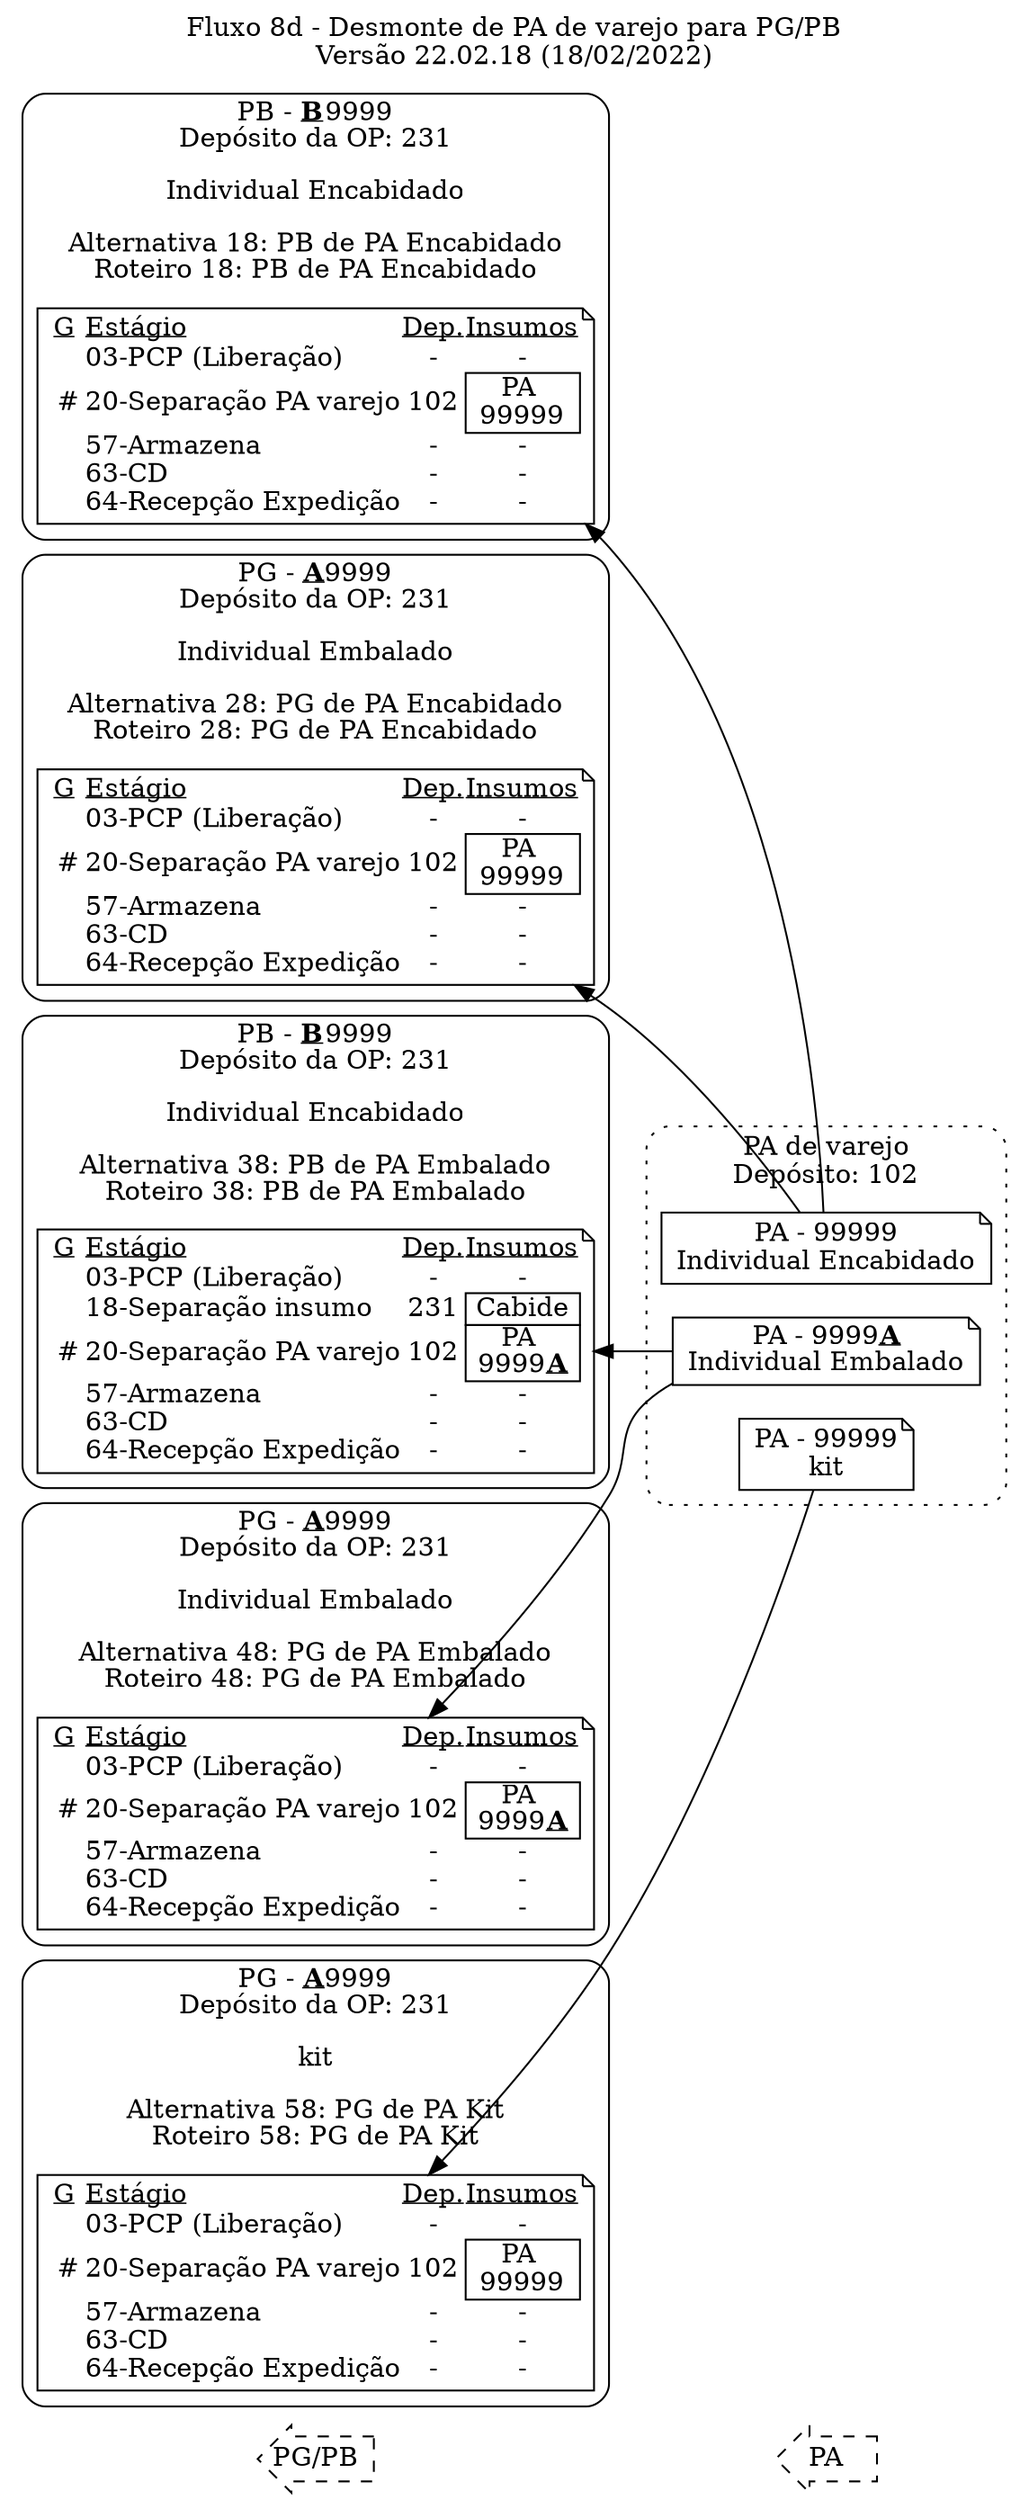 digraph G {
  compound=true
  newrank=true
  rankdir = LR

  labelloc="t"
  label=<Fluxo 8d - Desmonte de PA de varejo para PG/PB<br
    />Versão 22.02.18 (18/02/2022)>
  
  L_PGPB [shape=larrow,style=dashed,label="PG/PB"]
  L_PA [shape=larrow,style=dashed,label="PA"]

  L_PGPB -> L_PA [style=invis]

  {
    node [
      shape = "note"
    ]

    subgraph cluster_pa {
      label = <PA de varejo<br
        />Depósito: 102>
      style="dotted, rounded"

      pa19A [
        label = <PA - 99999<br/>Individual Encabidado>
      ]

      pa199 [
        label = <PA - 9999<b><u>A</u></b><br/>Individual Embalado>
      ]

      pa299 [
        label = <PA - 99999<br/>kit>
      ]

    }

    subgraph cluster_pb1B9 {
      label = <PB - <b><u>B</u></b>9999<br
        />Depósito da OP: 231<br
        /><br
        />Individual Encabidado<br
        /><br
        />Alternativa 18: PB de PA Encabidado<br
        />Roteiro 18: PB de PA Encabidado>
      style=rounded
      pb1B9 [
        label = <
        <table BORDER="0" CELLPADDING="0" CELLSPACING="0">
        <tr cellpadding="0"><td><u>G</u> </td><td align="left"><u>Estágio</u></td><td><u>Dep.</u></td><td><u>Insumos</u></td></tr>
          <tr><td></td><td align="left">03-PCP (Liberação)</td><td>-</td><td>-</td></tr>
          <tr><td>#</td><td align="left">20-Separação PA varejo</td><td>102</td><td><table BORDER="1" CELLPADDING="0" CELLSPACING="0"><tr><td BORDER="0">PA <br />99999</td></tr></table></td></tr>
          <tr><td></td><td align="left">57-Armazena</td><td>-</td><td>-</td></tr>
          <tr><td></td><td align="left">63-CD</td><td>-</td><td>-</td></tr>
          <tr><td></td><td align="left">64-Recepção Expedição</td><td>-</td><td>-</td></tr>
        </table>
        >
      ]
    }

    subgraph cluster_pg1A9 {
      label = <PG - <b><u>A</u></b>9999<br
        />Depósito da OP: 231<br
        /><br
        />Individual Embalado<br
        /><br
        />Alternativa 28: PG de PA Encabidado<br
        />Roteiro 28: PG de PA Encabidado>
      style=rounded
      pg1A9 [
        label = <
        <table BORDER="0" CELLPADDING="0" CELLSPACING="0">
        <tr cellpadding="0"><td><u>G</u> </td><td align="left"><u>Estágio</u></td><td><u>Dep.</u></td><td><u>Insumos</u></td></tr>
          <tr><td></td><td align="left">03-PCP (Liberação)</td><td>-</td><td>-</td></tr>
          <tr><td>#</td><td align="left">20-Separação PA varejo</td><td>102</td><td><table BORDER="1" CELLPADDING="0" CELLSPACING="0"><tr><td BORDER="0">PA <br />99999</td></tr></table></td></tr>
          <tr><td></td><td align="left">57-Armazena</td><td>-</td><td>-</td></tr>
          <tr><td></td><td align="left">63-CD</td><td>-</td><td>-</td></tr>
          <tr><td></td><td align="left">64-Recepção Expedição</td><td>-</td><td>-</td></tr>
        </table>
        >
      ]
    }

    subgraph cluster_pb2B9 {
      label = <PB - <b><u>B</u></b>9999<br
        />Depósito da OP: 231<br
        /><br
        />Individual Encabidado<br
        /><br
        />Alternativa 38: PB de PA Embalado<br
        />Roteiro 38: PB de PA Embalado>
      style=rounded
      pb2B9 [
        label = <
        <table BORDER="0" CELLPADDING="0" CELLSPACING="0">
        <tr cellpadding="0"><td><u>G</u> </td><td align="left"><u>Estágio</u></td><td><u>Dep.</u></td><td><u>Insumos</u></td></tr>
          <tr><td></td><td align="left">03-PCP (Liberação)</td><td>-</td><td>-</td></tr>
          <tr><td></td><td align="left">18-Separação insumo</td><td>231</td><td><table BORDER="1" CELLPADDING="0" CELLSPACING="0"><tr><td BORDER="0">Cabide</td></tr></table></td></tr>
          <tr><td>#</td><td align="left">20-Separação PA varejo</td><td>102</td><td><table BORDER="1" CELLPADDING="0" CELLSPACING="0"><tr><td BORDER="0">PA <br />9999<b><u>A</u></b></td></tr></table></td></tr>
          <tr><td></td><td align="left">57-Armazena</td><td>-</td><td>-</td></tr>
          <tr><td></td><td align="left">63-CD</td><td>-</td><td>-</td></tr>
          <tr><td></td><td align="left">64-Recepção Expedição</td><td>-</td><td>-</td></tr>
        </table>
        >
      ]
    }

    subgraph cluster_pg2A9 {
      label = <PG - <b><u>A</u></b>9999<br
        />Depósito da OP: 231<br
        /><br
        />Individual Embalado<br
        /><br
        />Alternativa 48: PG de PA Embalado<br
        />Roteiro 48: PG de PA Embalado>
      style=rounded
      pg2A9 [
        label = <
        <table BORDER="0" CELLPADDING="0" CELLSPACING="0">
        <tr cellpadding="0"><td><u>G</u> </td><td align="left"><u>Estágio</u></td><td><u>Dep.</u></td><td><u>Insumos</u></td></tr>
          <tr><td></td><td align="left">03-PCP (Liberação)</td><td>-</td><td>-</td></tr>
          <tr><td>#</td><td align="left">20-Separação PA varejo</td><td>102</td><td><table BORDER="1" CELLPADDING="0" CELLSPACING="0"><tr><td BORDER="0">PA <br />9999<b><u>A</u></b></td></tr></table></td></tr>
          <tr><td></td><td align="left">57-Armazena</td><td>-</td><td>-</td></tr>
          <tr><td></td><td align="left">63-CD</td><td>-</td><td>-</td></tr>
          <tr><td></td><td align="left">64-Recepção Expedição</td><td>-</td><td>-</td></tr>
        </table>
        >
      ]
    }

    subgraph cluster_pg3A9 {
      label = <PG - <b><u>A</u></b>9999<br
        />Depósito da OP: 231<br
        /><br
        />kit<br
        /><br
        />Alternativa 58: PG de PA Kit<br
        />Roteiro 58: PG de PA Kit>
      style=rounded
      pg3A9 [
        label = <
        <table BORDER="0" CELLPADDING="0" CELLSPACING="0">
        <tr cellpadding="0"><td><u>G</u> </td><td align="left"><u>Estágio</u></td><td><u>Dep.</u></td><td><u>Insumos</u></td></tr>
          <tr><td></td><td align="left">03-PCP (Liberação)</td><td>-</td><td>-</td></tr>
          <tr><td>#</td><td align="left">20-Separação PA varejo</td><td>102</td><td><table BORDER="1" CELLPADDING="0" CELLSPACING="0"><tr><td BORDER="0">PA <br />99999</td></tr></table></td></tr>
          <tr><td></td><td align="left">57-Armazena</td><td>-</td><td>-</td></tr>
          <tr><td></td><td align="left">63-CD</td><td>-</td><td>-</td></tr>
          <tr><td></td><td align="left">64-Recepção Expedição</td><td>-</td><td>-</td></tr>
        </table>
        >
      ]
    }

  }

  {rank = same L_PGPB pb1B9 pb2B9 pg1A9 pg2A9 pg3A9}
  {rank = same L_PA pa19A pa199 pa299}

  pa19A -> pb1B9
  pa19A -> pg1A9
  pa199 -> pb2B9
  pa199 -> pg2A9
  pa299 -> pg3A9

}
